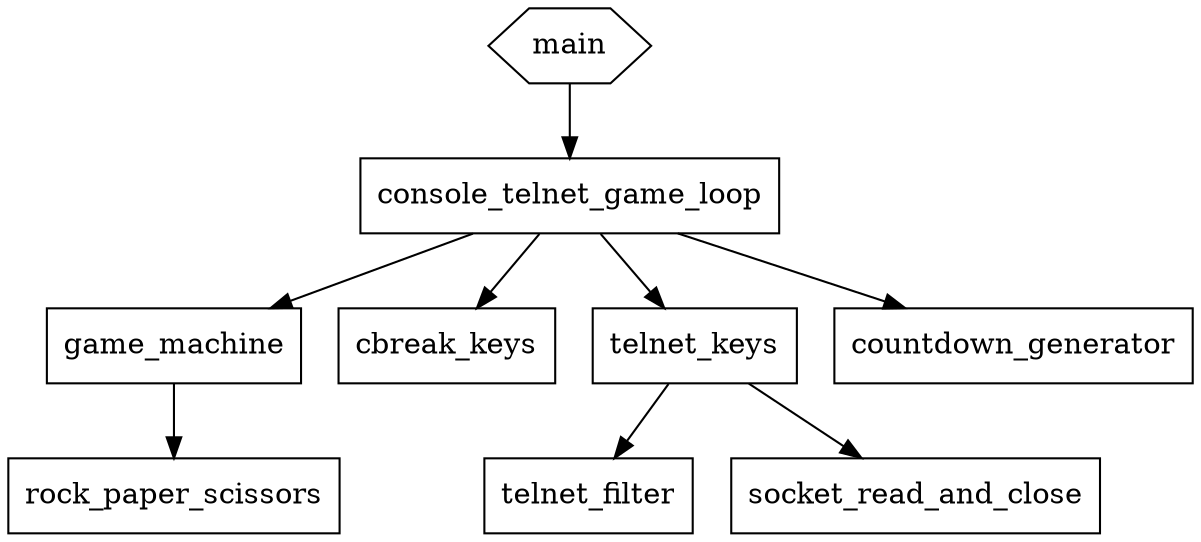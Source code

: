 digraph everything {
	edge [fontsize=9];
	node [shape=box];
	main [shape=hexagon];

	main -> console_telnet_game_loop -> game_machine -> rock_paper_scissors;
	console_telnet_game_loop -> cbreak_keys;
	console_telnet_game_loop -> telnet_keys -> telnet_filter;
	telnet_keys -> socket_read_and_close;
	console_telnet_game_loop -> countdown_generator;
}
